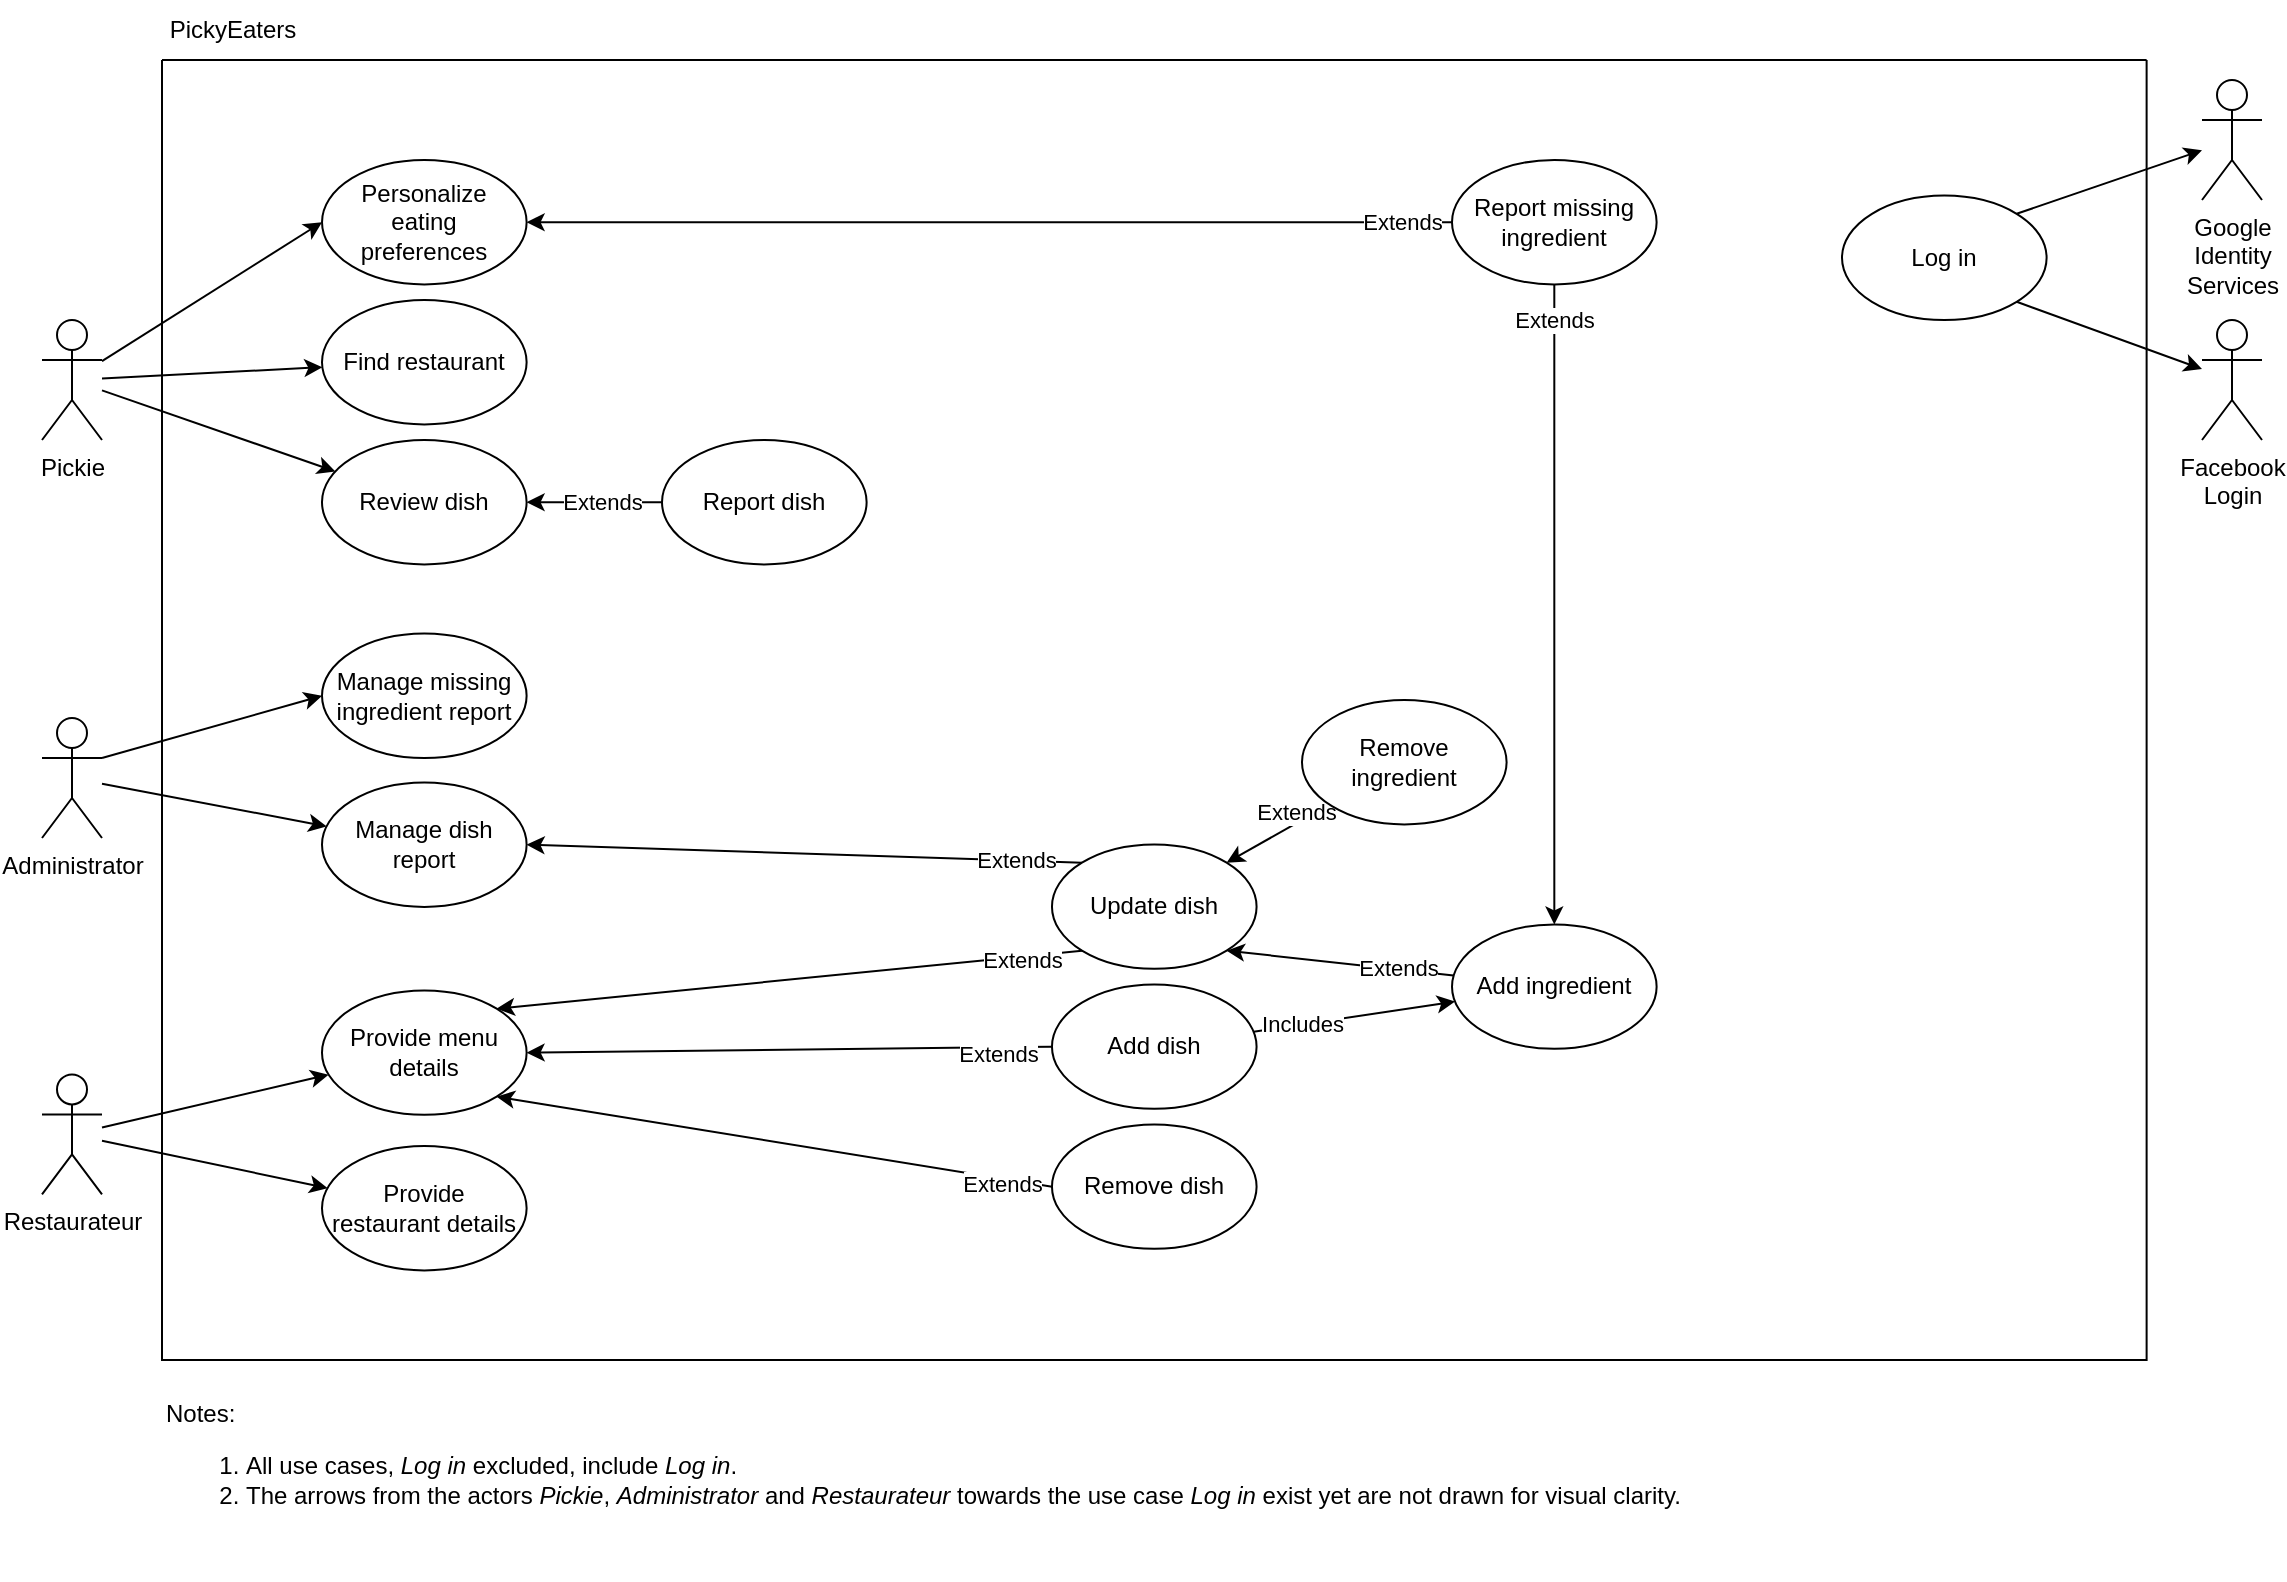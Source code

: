 <mxfile version="22.1.2" type="device">
  <diagram name="Pagina-1" id="WWh0_SsoO25W6FRa21t9">
    <mxGraphModel dx="1418" dy="820" grid="1" gridSize="10" guides="1" tooltips="1" connect="1" arrows="1" fold="1" page="1" pageScale="1" pageWidth="1169" pageHeight="827" math="0" shadow="0">
      <root>
        <mxCell id="0" />
        <mxCell id="1" parent="0" />
        <mxCell id="SUVodkcdX4tQ2F5Mpv8K-30" value="Google&lt;br&gt;Identity &lt;br&gt;Services" style="shape=umlActor;verticalLabelPosition=bottom;verticalAlign=top;html=1;" parent="1" vertex="1">
          <mxGeometry x="1120" y="50" width="30" height="60" as="geometry" />
        </mxCell>
        <mxCell id="SUVodkcdX4tQ2F5Mpv8K-131" value="" style="swimlane;startSize=0;" parent="1" vertex="1">
          <mxGeometry x="100" y="40" width="992.31" height="650" as="geometry">
            <mxRectangle x="100" y="40" width="50" height="40" as="alternateBounds" />
          </mxGeometry>
        </mxCell>
        <mxCell id="SUVodkcdX4tQ2F5Mpv8K-117" value="Log in" style="ellipse;whiteSpace=wrap;html=1;movable=1;resizable=1;rotatable=1;deletable=1;editable=1;locked=0;connectable=1;" parent="SUVodkcdX4tQ2F5Mpv8K-131" vertex="1">
          <mxGeometry x="840" y="67.78" width="102.308" height="62.222" as="geometry" />
        </mxCell>
        <mxCell id="SUVodkcdX4tQ2F5Mpv8K-22" value="" style="rounded=0;orthogonalLoop=1;jettySize=auto;html=1;" parent="SUVodkcdX4tQ2F5Mpv8K-131" source="SUVodkcdX4tQ2F5Mpv8K-2" target="SUVodkcdX4tQ2F5Mpv8K-13" edge="1">
          <mxGeometry relative="1" as="geometry" />
        </mxCell>
        <mxCell id="SUVodkcdX4tQ2F5Mpv8K-147" value="" style="rounded=0;orthogonalLoop=1;jettySize=auto;html=1;" parent="SUVodkcdX4tQ2F5Mpv8K-131" source="SUVodkcdX4tQ2F5Mpv8K-2" target="SUVodkcdX4tQ2F5Mpv8K-17" edge="1">
          <mxGeometry relative="1" as="geometry" />
        </mxCell>
        <mxCell id="SUVodkcdX4tQ2F5Mpv8K-2" value="Pickie" style="shape=umlActor;verticalLabelPosition=bottom;verticalAlign=top;html=1;" parent="SUVodkcdX4tQ2F5Mpv8K-131" vertex="1">
          <mxGeometry x="-60" y="130" width="30" height="60" as="geometry" />
        </mxCell>
        <mxCell id="SUVodkcdX4tQ2F5Mpv8K-17" value="Review dish" style="ellipse;whiteSpace=wrap;html=1;movable=1;resizable=1;rotatable=1;deletable=1;editable=1;locked=0;connectable=1;" parent="SUVodkcdX4tQ2F5Mpv8K-131" vertex="1">
          <mxGeometry x="79.996" y="190.0" width="102.308" height="62.222" as="geometry" />
        </mxCell>
        <mxCell id="SUVodkcdX4tQ2F5Mpv8K-169" style="rounded=0;orthogonalLoop=1;jettySize=auto;html=1;entryX=1;entryY=0.5;entryDx=0;entryDy=0;" parent="SUVodkcdX4tQ2F5Mpv8K-131" source="SUVodkcdX4tQ2F5Mpv8K-18" target="SUVodkcdX4tQ2F5Mpv8K-17" edge="1">
          <mxGeometry relative="1" as="geometry" />
        </mxCell>
        <mxCell id="0ggBJ-V_-2L_ERKzc3WN-101" value="Extends" style="edgeLabel;html=1;align=center;verticalAlign=middle;resizable=0;points=[];" parent="SUVodkcdX4tQ2F5Mpv8K-169" vertex="1" connectable="0">
          <mxGeometry x="-0.35" y="-1" relative="1" as="geometry">
            <mxPoint x="-8" y="1" as="offset" />
          </mxGeometry>
        </mxCell>
        <mxCell id="SUVodkcdX4tQ2F5Mpv8K-18" value="Report dish" style="ellipse;whiteSpace=wrap;html=1;movable=1;resizable=1;rotatable=1;deletable=1;editable=1;locked=0;connectable=1;" parent="SUVodkcdX4tQ2F5Mpv8K-131" vertex="1">
          <mxGeometry x="250.002" y="190" width="102.308" height="62.222" as="geometry" />
        </mxCell>
        <mxCell id="SUVodkcdX4tQ2F5Mpv8K-70" value="Remove dish" style="ellipse;whiteSpace=wrap;html=1;movable=1;resizable=1;rotatable=1;deletable=1;editable=1;locked=0;connectable=1;" parent="SUVodkcdX4tQ2F5Mpv8K-131" vertex="1">
          <mxGeometry x="444.985" y="532.213" width="102.308" height="62.222" as="geometry" />
        </mxCell>
        <mxCell id="SUVodkcdX4tQ2F5Mpv8K-212" value="" style="rounded=0;orthogonalLoop=1;jettySize=auto;html=1;" parent="SUVodkcdX4tQ2F5Mpv8K-131" source="SUVodkcdX4tQ2F5Mpv8K-107" target="SUVodkcdX4tQ2F5Mpv8K-21" edge="1">
          <mxGeometry relative="1" as="geometry" />
        </mxCell>
        <mxCell id="0ggBJ-V_-2L_ERKzc3WN-108" value="Includes" style="edgeLabel;html=1;align=center;verticalAlign=middle;resizable=0;points=[];" parent="SUVodkcdX4tQ2F5Mpv8K-212" vertex="1" connectable="0">
          <mxGeometry x="0.469" y="-1" relative="1" as="geometry">
            <mxPoint x="-50" y="6" as="offset" />
          </mxGeometry>
        </mxCell>
        <mxCell id="SUVodkcdX4tQ2F5Mpv8K-107" value="Add dish" style="ellipse;whiteSpace=wrap;html=1;movable=1;resizable=1;rotatable=1;deletable=1;editable=1;locked=0;connectable=1;" parent="SUVodkcdX4tQ2F5Mpv8K-131" vertex="1">
          <mxGeometry x="444.985" y="462.213" width="102.308" height="62.222" as="geometry" />
        </mxCell>
        <mxCell id="SUVodkcdX4tQ2F5Mpv8K-19" value="Update dish" style="ellipse;whiteSpace=wrap;html=1;movable=1;resizable=1;rotatable=1;deletable=1;editable=1;locked=0;connectable=1;" parent="SUVodkcdX4tQ2F5Mpv8K-131" vertex="1">
          <mxGeometry x="444.988" y="392.216" width="102.308" height="62.222" as="geometry" />
        </mxCell>
        <mxCell id="SUVodkcdX4tQ2F5Mpv8K-218" value="" style="rounded=0;orthogonalLoop=1;jettySize=auto;html=1;entryX=1;entryY=0;entryDx=0;entryDy=0;" parent="SUVodkcdX4tQ2F5Mpv8K-131" source="SUVodkcdX4tQ2F5Mpv8K-20" target="SUVodkcdX4tQ2F5Mpv8K-19" edge="1">
          <mxGeometry relative="1" as="geometry" />
        </mxCell>
        <mxCell id="0ggBJ-V_-2L_ERKzc3WN-107" value="Extends" style="edgeLabel;html=1;align=center;verticalAlign=middle;resizable=0;points=[];" parent="SUVodkcdX4tQ2F5Mpv8K-218" vertex="1" connectable="0">
          <mxGeometry x="-0.731" relative="1" as="geometry">
            <mxPoint x="-10" as="offset" />
          </mxGeometry>
        </mxCell>
        <mxCell id="SUVodkcdX4tQ2F5Mpv8K-20" value="Remove ingredient" style="ellipse;whiteSpace=wrap;html=1;movable=1;resizable=1;rotatable=1;deletable=1;editable=1;locked=0;connectable=1;" parent="SUVodkcdX4tQ2F5Mpv8K-131" vertex="1">
          <mxGeometry x="569.997" y="320.002" width="102.308" height="62.222" as="geometry" />
        </mxCell>
        <mxCell id="SUVodkcdX4tQ2F5Mpv8K-215" value="" style="rounded=0;orthogonalLoop=1;jettySize=auto;html=1;entryX=1;entryY=1;entryDx=0;entryDy=0;" parent="SUVodkcdX4tQ2F5Mpv8K-131" source="SUVodkcdX4tQ2F5Mpv8K-21" target="SUVodkcdX4tQ2F5Mpv8K-19" edge="1">
          <mxGeometry relative="1" as="geometry" />
        </mxCell>
        <mxCell id="0ggBJ-V_-2L_ERKzc3WN-109" value="Extends" style="edgeLabel;html=1;align=center;verticalAlign=middle;resizable=0;points=[];" parent="SUVodkcdX4tQ2F5Mpv8K-215" vertex="1" connectable="0">
          <mxGeometry x="-0.509" y="-1" relative="1" as="geometry">
            <mxPoint as="offset" />
          </mxGeometry>
        </mxCell>
        <mxCell id="gfF8k4J5GaET6WxlGwNS-1" value="" style="edgeStyle=orthogonalEdgeStyle;rounded=0;orthogonalLoop=1;jettySize=auto;html=1;entryX=0.5;entryY=0;entryDx=0;entryDy=0;exitX=0.5;exitY=1;exitDx=0;exitDy=0;" parent="SUVodkcdX4tQ2F5Mpv8K-131" source="SUVodkcdX4tQ2F5Mpv8K-222" target="SUVodkcdX4tQ2F5Mpv8K-21" edge="1">
          <mxGeometry relative="1" as="geometry" />
        </mxCell>
        <mxCell id="gfF8k4J5GaET6WxlGwNS-2" value="Extends" style="edgeLabel;html=1;align=center;verticalAlign=middle;resizable=0;points=[];" parent="gfF8k4J5GaET6WxlGwNS-1" vertex="1" connectable="0">
          <mxGeometry x="-0.699" y="-1" relative="1" as="geometry">
            <mxPoint x="1" y="-30" as="offset" />
          </mxGeometry>
        </mxCell>
        <mxCell id="SUVodkcdX4tQ2F5Mpv8K-21" value="Add ingredient" style="ellipse;whiteSpace=wrap;html=1;movable=1;resizable=1;rotatable=1;deletable=1;editable=1;locked=0;connectable=1;" parent="SUVodkcdX4tQ2F5Mpv8K-131" vertex="1">
          <mxGeometry x="645.005" y="432.213" width="102.308" height="62.222" as="geometry" />
        </mxCell>
        <mxCell id="SUVodkcdX4tQ2F5Mpv8K-13" value="Find restaurant" style="ellipse;whiteSpace=wrap;html=1;movable=1;resizable=1;rotatable=1;deletable=1;editable=1;locked=0;connectable=1;" parent="SUVodkcdX4tQ2F5Mpv8K-131" vertex="1">
          <mxGeometry x="80" y="120" width="102.308" height="62.222" as="geometry" />
        </mxCell>
        <mxCell id="SUVodkcdX4tQ2F5Mpv8K-167" value="Manage dish report" style="ellipse;whiteSpace=wrap;html=1;movable=1;resizable=1;rotatable=1;deletable=1;editable=1;locked=0;connectable=1;" parent="SUVodkcdX4tQ2F5Mpv8K-131" vertex="1">
          <mxGeometry x="80" y="361.228" width="102.308" height="62.222" as="geometry" />
        </mxCell>
        <mxCell id="SUVodkcdX4tQ2F5Mpv8K-178" value="" style="rounded=0;orthogonalLoop=1;jettySize=auto;html=1;entryX=1;entryY=0.5;entryDx=0;entryDy=0;exitX=0;exitY=0;exitDx=0;exitDy=0;" parent="SUVodkcdX4tQ2F5Mpv8K-131" source="SUVodkcdX4tQ2F5Mpv8K-19" target="SUVodkcdX4tQ2F5Mpv8K-167" edge="1">
          <mxGeometry relative="1" as="geometry">
            <mxPoint x="416" y="336.11" as="sourcePoint" />
            <mxPoint x="190" y="384.11" as="targetPoint" />
          </mxGeometry>
        </mxCell>
        <mxCell id="0ggBJ-V_-2L_ERKzc3WN-106" value="Extends" style="edgeLabel;html=1;align=center;verticalAlign=middle;resizable=0;points=[];" parent="SUVodkcdX4tQ2F5Mpv8K-178" vertex="1" connectable="0">
          <mxGeometry x="-0.759" y="-1" relative="1" as="geometry">
            <mxPoint as="offset" />
          </mxGeometry>
        </mxCell>
        <mxCell id="SUVodkcdX4tQ2F5Mpv8K-222" value="Report missing ingredient" style="ellipse;whiteSpace=wrap;html=1;movable=1;resizable=1;rotatable=1;deletable=1;editable=1;locked=0;connectable=1;" parent="SUVodkcdX4tQ2F5Mpv8K-131" vertex="1">
          <mxGeometry x="645.002" y="50" width="102.308" height="62.222" as="geometry" />
        </mxCell>
        <mxCell id="SUVodkcdX4tQ2F5Mpv8K-177" value="" style="rounded=0;orthogonalLoop=1;jettySize=auto;html=1;exitX=0;exitY=0.5;exitDx=0;exitDy=0;entryX=1;entryY=1;entryDx=0;entryDy=0;" parent="SUVodkcdX4tQ2F5Mpv8K-131" source="SUVodkcdX4tQ2F5Mpv8K-70" target="SUVodkcdX4tQ2F5Mpv8K-15" edge="1">
          <mxGeometry relative="1" as="geometry">
            <mxPoint x="384" y="437" as="sourcePoint" />
            <mxPoint x="168" y="493" as="targetPoint" />
          </mxGeometry>
        </mxCell>
        <mxCell id="0ggBJ-V_-2L_ERKzc3WN-105" value="Extends" style="edgeLabel;html=1;align=center;verticalAlign=middle;resizable=0;points=[];" parent="SUVodkcdX4tQ2F5Mpv8K-177" vertex="1" connectable="0">
          <mxGeometry x="-0.817" y="3" relative="1" as="geometry">
            <mxPoint as="offset" />
          </mxGeometry>
        </mxCell>
        <mxCell id="SUVodkcdX4tQ2F5Mpv8K-174" value="" style="rounded=0;orthogonalLoop=1;jettySize=auto;html=1;entryX=1;entryY=0;entryDx=0;entryDy=0;exitX=0;exitY=1;exitDx=0;exitDy=0;" parent="SUVodkcdX4tQ2F5Mpv8K-131" source="SUVodkcdX4tQ2F5Mpv8K-19" target="SUVodkcdX4tQ2F5Mpv8K-15" edge="1">
          <mxGeometry relative="1" as="geometry" />
        </mxCell>
        <mxCell id="0ggBJ-V_-2L_ERKzc3WN-102" value="Extends" style="edgeLabel;html=1;align=center;verticalAlign=middle;resizable=0;points=[];" parent="SUVodkcdX4tQ2F5Mpv8K-174" vertex="1" connectable="0">
          <mxGeometry x="-0.7" relative="1" as="geometry">
            <mxPoint x="14" as="offset" />
          </mxGeometry>
        </mxCell>
        <mxCell id="SUVodkcdX4tQ2F5Mpv8K-175" value="" style="rounded=0;orthogonalLoop=1;jettySize=auto;html=1;exitX=0;exitY=0.5;exitDx=0;exitDy=0;entryX=1;entryY=0.5;entryDx=0;entryDy=0;" parent="SUVodkcdX4tQ2F5Mpv8K-131" source="SUVodkcdX4tQ2F5Mpv8K-107" target="SUVodkcdX4tQ2F5Mpv8K-15" edge="1">
          <mxGeometry relative="1" as="geometry">
            <mxPoint x="336" y="484.77" as="sourcePoint" />
            <mxPoint x="120" y="540.77" as="targetPoint" />
          </mxGeometry>
        </mxCell>
        <mxCell id="0ggBJ-V_-2L_ERKzc3WN-104" value="Extends" style="edgeLabel;html=1;align=center;verticalAlign=middle;resizable=0;points=[];" parent="SUVodkcdX4tQ2F5Mpv8K-175" vertex="1" connectable="0">
          <mxGeometry x="-0.794" y="3" relative="1" as="geometry">
            <mxPoint as="offset" />
          </mxGeometry>
        </mxCell>
        <mxCell id="SUVodkcdX4tQ2F5Mpv8K-11" value="Personalize&lt;br&gt;eating&lt;br&gt;preferences" style="ellipse;whiteSpace=wrap;html=1;movable=1;resizable=1;rotatable=1;deletable=1;editable=1;locked=0;connectable=1;" parent="SUVodkcdX4tQ2F5Mpv8K-131" vertex="1">
          <mxGeometry x="80.004" y="50" width="102.308" height="62.222" as="geometry" />
        </mxCell>
        <mxCell id="SUVodkcdX4tQ2F5Mpv8K-224" value="" style="rounded=0;orthogonalLoop=1;jettySize=auto;html=1;entryX=1;entryY=0.5;entryDx=0;entryDy=0;exitX=0;exitY=0.5;exitDx=0;exitDy=0;" parent="SUVodkcdX4tQ2F5Mpv8K-131" source="SUVodkcdX4tQ2F5Mpv8K-222" target="SUVodkcdX4tQ2F5Mpv8K-11" edge="1">
          <mxGeometry relative="1" as="geometry" />
        </mxCell>
        <mxCell id="0ggBJ-V_-2L_ERKzc3WN-99" value="Extends" style="edgeLabel;html=1;align=center;verticalAlign=middle;resizable=0;points=[];" parent="SUVodkcdX4tQ2F5Mpv8K-224" vertex="1" connectable="0">
          <mxGeometry x="-0.499" y="2" relative="1" as="geometry">
            <mxPoint x="91" y="-2" as="offset" />
          </mxGeometry>
        </mxCell>
        <mxCell id="0ggBJ-V_-2L_ERKzc3WN-48" value="Manage missing ingredient report" style="ellipse;whiteSpace=wrap;html=1;movable=1;resizable=1;rotatable=1;deletable=1;editable=1;locked=0;connectable=1;" parent="SUVodkcdX4tQ2F5Mpv8K-131" vertex="1">
          <mxGeometry x="80" y="286.788" width="102.308" height="62.222" as="geometry" />
        </mxCell>
        <mxCell id="SUVodkcdX4tQ2F5Mpv8K-26" value="" style="rounded=0;orthogonalLoop=1;jettySize=auto;html=1;" parent="SUVodkcdX4tQ2F5Mpv8K-131" source="SUVodkcdX4tQ2F5Mpv8K-3" target="SUVodkcdX4tQ2F5Mpv8K-15" edge="1">
          <mxGeometry relative="1" as="geometry">
            <mxPoint x="-40" y="560.21" as="sourcePoint" />
          </mxGeometry>
        </mxCell>
        <mxCell id="SUVodkcdX4tQ2F5Mpv8K-115" value="" style="rounded=0;orthogonalLoop=1;jettySize=auto;html=1;" parent="SUVodkcdX4tQ2F5Mpv8K-131" source="SUVodkcdX4tQ2F5Mpv8K-3" target="SUVodkcdX4tQ2F5Mpv8K-114" edge="1">
          <mxGeometry relative="1" as="geometry" />
        </mxCell>
        <mxCell id="SUVodkcdX4tQ2F5Mpv8K-3" value="Restaurateur" style="shape=umlActor;verticalLabelPosition=bottom;verticalAlign=top;html=1;" parent="SUVodkcdX4tQ2F5Mpv8K-131" vertex="1">
          <mxGeometry x="-60" y="507.21" width="30" height="60" as="geometry" />
        </mxCell>
        <mxCell id="SUVodkcdX4tQ2F5Mpv8K-15" value="Provide menu details" style="ellipse;whiteSpace=wrap;html=1;movable=1;resizable=1;rotatable=1;deletable=1;editable=1;locked=0;connectable=1;" parent="SUVodkcdX4tQ2F5Mpv8K-131" vertex="1">
          <mxGeometry x="80" y="465.21" width="102.308" height="62.222" as="geometry" />
        </mxCell>
        <mxCell id="SUVodkcdX4tQ2F5Mpv8K-114" value="Provide&lt;br&gt;restaurant details" style="ellipse;whiteSpace=wrap;html=1;movable=1;resizable=1;rotatable=1;deletable=1;editable=1;locked=0;connectable=1;" parent="SUVodkcdX4tQ2F5Mpv8K-131" vertex="1">
          <mxGeometry x="80" y="542.992" width="102.308" height="62.222" as="geometry" />
        </mxCell>
        <mxCell id="SUVodkcdX4tQ2F5Mpv8K-6" value="Administrator" style="shape=umlActor;verticalLabelPosition=bottom;verticalAlign=top;html=1;" parent="SUVodkcdX4tQ2F5Mpv8K-131" vertex="1">
          <mxGeometry x="-60" y="329" width="30" height="60" as="geometry" />
        </mxCell>
        <mxCell id="SUVodkcdX4tQ2F5Mpv8K-168" value="" style="rounded=0;orthogonalLoop=1;jettySize=auto;html=1;" parent="SUVodkcdX4tQ2F5Mpv8K-131" source="SUVodkcdX4tQ2F5Mpv8K-6" target="SUVodkcdX4tQ2F5Mpv8K-167" edge="1">
          <mxGeometry relative="1" as="geometry" />
        </mxCell>
        <mxCell id="0ggBJ-V_-2L_ERKzc3WN-51" value="" style="rounded=0;orthogonalLoop=1;jettySize=auto;html=1;exitX=1;exitY=0.333;exitDx=0;exitDy=0;exitPerimeter=0;entryX=0;entryY=0.5;entryDx=0;entryDy=0;" parent="SUVodkcdX4tQ2F5Mpv8K-131" source="SUVodkcdX4tQ2F5Mpv8K-6" target="0ggBJ-V_-2L_ERKzc3WN-48" edge="1">
          <mxGeometry relative="1" as="geometry">
            <mxPoint x="-30.45" y="361.32" as="sourcePoint" />
            <mxPoint x="79.55" y="352.32" as="targetPoint" />
          </mxGeometry>
        </mxCell>
        <mxCell id="0ggBJ-V_-2L_ERKzc3WN-89" style="rounded=0;orthogonalLoop=1;jettySize=auto;html=1;entryX=0;entryY=0.5;entryDx=0;entryDy=0;" parent="SUVodkcdX4tQ2F5Mpv8K-131" source="SUVodkcdX4tQ2F5Mpv8K-2" target="SUVodkcdX4tQ2F5Mpv8K-11" edge="1">
          <mxGeometry relative="1" as="geometry">
            <mxPoint x="-50" y="190.11" as="sourcePoint" />
            <mxPoint x="80" y="92.11" as="targetPoint" />
          </mxGeometry>
        </mxCell>
        <mxCell id="SUVodkcdX4tQ2F5Mpv8K-249" value="PickyEaters" style="text;html=1;align=center;verticalAlign=middle;resizable=0;points=[];autosize=1;strokeColor=none;fillColor=none;" parent="1" vertex="1">
          <mxGeometry x="90" y="10" width="90" height="30" as="geometry" />
        </mxCell>
        <mxCell id="0ggBJ-V_-2L_ERKzc3WN-1" value="Facebook &lt;br&gt;Login" style="shape=umlActor;verticalLabelPosition=bottom;verticalAlign=top;html=1;" parent="1" vertex="1">
          <mxGeometry x="1120" y="170" width="30" height="60" as="geometry" />
        </mxCell>
        <mxCell id="0ggBJ-V_-2L_ERKzc3WN-4" value="" style="endArrow=classic;html=1;rounded=0;exitX=1;exitY=0;exitDx=0;exitDy=0;" parent="1" source="SUVodkcdX4tQ2F5Mpv8K-117" target="SUVodkcdX4tQ2F5Mpv8K-30" edge="1">
          <mxGeometry width="50" height="50" relative="1" as="geometry">
            <mxPoint x="1052.31" y="261.12" as="sourcePoint" />
            <mxPoint x="1102.31" y="211.12" as="targetPoint" />
          </mxGeometry>
        </mxCell>
        <mxCell id="0ggBJ-V_-2L_ERKzc3WN-2" value="" style="endArrow=classic;html=1;rounded=0;exitX=1;exitY=1;exitDx=0;exitDy=0;" parent="1" source="SUVodkcdX4tQ2F5Mpv8K-117" target="0ggBJ-V_-2L_ERKzc3WN-1" edge="1">
          <mxGeometry width="50" height="50" relative="1" as="geometry">
            <mxPoint x="1052.31" y="285" as="sourcePoint" />
            <mxPoint x="1110" y="210" as="targetPoint" />
          </mxGeometry>
        </mxCell>
        <mxCell id="0ggBJ-V_-2L_ERKzc3WN-130" value="Notes: &lt;br&gt;&lt;div style=&quot;&quot;&gt;&lt;ol&gt;&lt;li&gt;&lt;span style=&quot;background-color: initial;&quot;&gt;All use cases, &lt;/span&gt;&lt;i style=&quot;background-color: initial;&quot;&gt;Log in&lt;/i&gt;&lt;span style=&quot;background-color: initial;&quot;&gt; excluded, include &lt;/span&gt;&lt;i style=&quot;background-color: initial;&quot;&gt;Log in&lt;/i&gt;&lt;span style=&quot;background-color: initial;&quot;&gt;.&lt;/span&gt;&lt;/li&gt;&lt;li&gt;The arrows from the actors &lt;i&gt;Pickie&lt;/i&gt;, &lt;i&gt;Administrator &lt;/i&gt;and &lt;i&gt;Restaurateur &lt;/i&gt;towards the use case &lt;i&gt;Log in &lt;/i&gt;exist yet are not drawn for visual clarity.&lt;/li&gt;&lt;/ol&gt;&lt;/div&gt;&lt;div style=&quot;&quot;&gt;&lt;br&gt;&lt;/div&gt;" style="text;html=1;align=left;verticalAlign=middle;resizable=0;points=[];autosize=1;strokeColor=none;fillColor=none;" parent="1" vertex="1">
          <mxGeometry x="100" y="700" width="780" height="100" as="geometry" />
        </mxCell>
      </root>
    </mxGraphModel>
  </diagram>
</mxfile>
